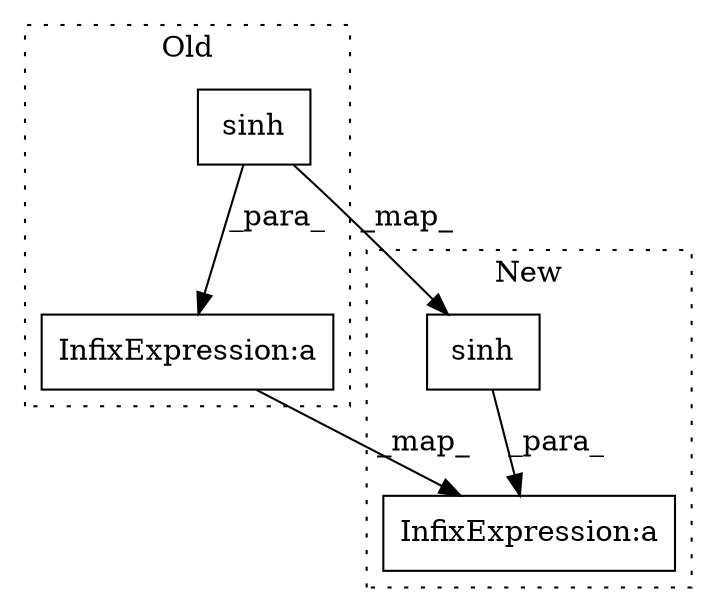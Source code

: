 digraph G {
subgraph cluster0 {
1 [label="sinh" a="32" s="7969,7990" l="5,1" shape="box"];
3 [label="InfixExpression:a" a="27" s="7948" l="3" shape="box"];
label = "Old";
style="dotted";
}
subgraph cluster1 {
2 [label="sinh" a="32" s="8383,8393" l="5,1" shape="box"];
4 [label="InfixExpression:a" a="27" s="8353" l="3" shape="box"];
label = "New";
style="dotted";
}
1 -> 2 [label="_map_"];
1 -> 3 [label="_para_"];
2 -> 4 [label="_para_"];
3 -> 4 [label="_map_"];
}